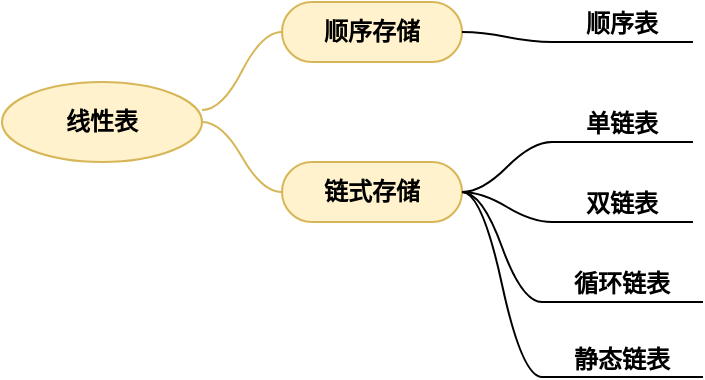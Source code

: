 <mxfile>
    <diagram id="kMa_WC7F1ZU2odlEcjns" name="Page-1">
        <mxGraphModel dx="375" dy="539" grid="1" gridSize="10" guides="1" tooltips="1" connect="1" arrows="1" fold="1" page="1" pageScale="1" pageWidth="850" pageHeight="1100" math="0" shadow="0">
            <root>
                <mxCell id="0"/>
                <mxCell id="1" parent="0"/>
                <mxCell id="4" value="线性表" style="ellipse;whiteSpace=wrap;html=1;align=center;newEdgeStyle={&quot;edgeStyle&quot;:&quot;entityRelationEdgeStyle&quot;,&quot;startArrow&quot;:&quot;none&quot;,&quot;endArrow&quot;:&quot;none&quot;,&quot;segment&quot;:10,&quot;curved&quot;:1};treeFolding=1;treeMoving=1;rounded=1;fillColor=#fff2cc;strokeColor=#d6b656;fontStyle=1" vertex="1" parent="1">
                    <mxGeometry x="190" y="200" width="100" height="40" as="geometry"/>
                </mxCell>
                <mxCell id="5" value="顺序存储" style="whiteSpace=wrap;html=1;rounded=1;arcSize=50;align=center;verticalAlign=middle;strokeWidth=1;autosize=1;spacing=4;treeFolding=1;treeMoving=1;newEdgeStyle={&quot;edgeStyle&quot;:&quot;entityRelationEdgeStyle&quot;,&quot;startArrow&quot;:&quot;none&quot;,&quot;endArrow&quot;:&quot;none&quot;,&quot;segment&quot;:10,&quot;curved&quot;:1};fillColor=#fff2cc;strokeColor=#d6b656;fontStyle=1" vertex="1" parent="1">
                    <mxGeometry x="330" y="160" width="90" height="30" as="geometry"/>
                </mxCell>
                <mxCell id="6" value="" style="edgeStyle=entityRelationEdgeStyle;startArrow=none;endArrow=none;segment=10;curved=1;rounded=1;fontStyle=1;fillColor=#fff2cc;strokeColor=#d6b656;" edge="1" target="5" parent="1">
                    <mxGeometry relative="1" as="geometry">
                        <mxPoint x="290" y="214" as="sourcePoint"/>
                    </mxGeometry>
                </mxCell>
                <mxCell id="8" value="链式存储" style="whiteSpace=wrap;html=1;rounded=1;arcSize=50;align=center;verticalAlign=middle;strokeWidth=1;autosize=1;spacing=4;treeFolding=1;treeMoving=1;newEdgeStyle={&quot;edgeStyle&quot;:&quot;entityRelationEdgeStyle&quot;,&quot;startArrow&quot;:&quot;none&quot;,&quot;endArrow&quot;:&quot;none&quot;,&quot;segment&quot;:10,&quot;curved&quot;:1};fillColor=#fff2cc;strokeColor=#d6b656;fontStyle=1" vertex="1" parent="1">
                    <mxGeometry x="330" y="240" width="90" height="30" as="geometry"/>
                </mxCell>
                <mxCell id="9" value="" style="edgeStyle=entityRelationEdgeStyle;startArrow=none;endArrow=none;segment=10;curved=1;rounded=1;exitX=1;exitY=0.5;exitDx=0;exitDy=0;fontStyle=1;fillColor=#fff2cc;strokeColor=#d6b656;" edge="1" target="8" parent="1" source="4">
                    <mxGeometry relative="1" as="geometry">
                        <mxPoint x="290" y="236" as="sourcePoint"/>
                    </mxGeometry>
                </mxCell>
                <mxCell id="10" value="&lt;span&gt;顺序表&lt;/span&gt;" style="whiteSpace=wrap;html=1;shape=partialRectangle;top=0;left=0;bottom=1;right=0;points=[[0,1],[1,1]];fillColor=none;align=center;verticalAlign=bottom;routingCenterY=0.5;snapToPoint=1;recursiveResize=0;autosize=1;treeFolding=1;treeMoving=1;newEdgeStyle={&quot;edgeStyle&quot;:&quot;entityRelationEdgeStyle&quot;,&quot;startArrow&quot;:&quot;none&quot;,&quot;endArrow&quot;:&quot;none&quot;,&quot;segment&quot;:10,&quot;curved&quot;:1};rounded=1;fontStyle=1" vertex="1" parent="1">
                    <mxGeometry x="465" y="160" width="70" height="20" as="geometry"/>
                </mxCell>
                <mxCell id="11" value="" style="edgeStyle=entityRelationEdgeStyle;startArrow=none;endArrow=none;segment=10;curved=1;rounded=1;exitX=1;exitY=0.5;exitDx=0;exitDy=0;fontStyle=1" edge="1" target="10" parent="1" source="5">
                    <mxGeometry relative="1" as="geometry">
                        <mxPoint x="420" y="210" as="sourcePoint"/>
                    </mxGeometry>
                </mxCell>
                <mxCell id="13" value="单链表" style="whiteSpace=wrap;html=1;shape=partialRectangle;top=0;left=0;bottom=1;right=0;points=[[0,1],[1,1]];fillColor=none;align=center;verticalAlign=bottom;routingCenterY=0.5;snapToPoint=1;recursiveResize=0;autosize=1;treeFolding=1;treeMoving=1;newEdgeStyle={&quot;edgeStyle&quot;:&quot;entityRelationEdgeStyle&quot;,&quot;startArrow&quot;:&quot;none&quot;,&quot;endArrow&quot;:&quot;none&quot;,&quot;segment&quot;:10,&quot;curved&quot;:1};rounded=1;fontStyle=1" vertex="1" parent="1">
                    <mxGeometry x="465" y="210" width="70" height="20" as="geometry"/>
                </mxCell>
                <mxCell id="14" value="" style="edgeStyle=entityRelationEdgeStyle;startArrow=none;endArrow=none;segment=10;curved=1;rounded=1;fontStyle=1;exitX=1;exitY=0.5;exitDx=0;exitDy=0;" edge="1" target="13" parent="1" source="8">
                    <mxGeometry relative="1" as="geometry">
                        <mxPoint x="420" y="248" as="sourcePoint"/>
                    </mxGeometry>
                </mxCell>
                <mxCell id="16" value="双链表" style="whiteSpace=wrap;html=1;shape=partialRectangle;top=0;left=0;bottom=1;right=0;points=[[0,1],[1,1]];fillColor=none;align=center;verticalAlign=bottom;routingCenterY=0.5;snapToPoint=1;recursiveResize=0;autosize=1;treeFolding=1;treeMoving=1;newEdgeStyle={&quot;edgeStyle&quot;:&quot;entityRelationEdgeStyle&quot;,&quot;startArrow&quot;:&quot;none&quot;,&quot;endArrow&quot;:&quot;none&quot;,&quot;segment&quot;:10,&quot;curved&quot;:1};rounded=1;fontStyle=1" vertex="1" parent="1">
                    <mxGeometry x="465" y="250" width="70" height="20" as="geometry"/>
                </mxCell>
                <mxCell id="17" value="" style="edgeStyle=entityRelationEdgeStyle;startArrow=none;endArrow=none;segment=10;curved=1;rounded=1;exitX=1;exitY=0.5;exitDx=0;exitDy=0;fontStyle=1" edge="1" target="16" parent="1" source="8">
                    <mxGeometry relative="1" as="geometry">
                        <mxPoint x="410" y="320" as="sourcePoint"/>
                    </mxGeometry>
                </mxCell>
                <mxCell id="18" value="循环链表" style="whiteSpace=wrap;html=1;shape=partialRectangle;top=0;left=0;bottom=1;right=0;points=[[0,1],[1,1]];fillColor=none;align=center;verticalAlign=bottom;routingCenterY=0.5;snapToPoint=1;recursiveResize=0;autosize=1;treeFolding=1;treeMoving=1;newEdgeStyle={&quot;edgeStyle&quot;:&quot;entityRelationEdgeStyle&quot;,&quot;startArrow&quot;:&quot;none&quot;,&quot;endArrow&quot;:&quot;none&quot;,&quot;segment&quot;:10,&quot;curved&quot;:1};rounded=1;fontStyle=1" vertex="1" parent="1">
                    <mxGeometry x="460" y="290" width="80" height="20" as="geometry"/>
                </mxCell>
                <mxCell id="19" value="" style="edgeStyle=entityRelationEdgeStyle;startArrow=none;endArrow=none;segment=10;curved=1;rounded=1;fontStyle=1" edge="1" target="18" parent="1">
                    <mxGeometry relative="1" as="geometry">
                        <mxPoint x="420" y="255" as="sourcePoint"/>
                    </mxGeometry>
                </mxCell>
                <mxCell id="20" value="静态链表" style="whiteSpace=wrap;html=1;shape=partialRectangle;top=0;left=0;bottom=1;right=0;points=[[0,1],[1,1]];fillColor=none;align=center;verticalAlign=bottom;routingCenterY=0.5;snapToPoint=1;recursiveResize=0;autosize=1;treeFolding=1;treeMoving=1;newEdgeStyle={&quot;edgeStyle&quot;:&quot;entityRelationEdgeStyle&quot;,&quot;startArrow&quot;:&quot;none&quot;,&quot;endArrow&quot;:&quot;none&quot;,&quot;segment&quot;:10,&quot;curved&quot;:1};rounded=1;fontStyle=1" vertex="1" parent="1">
                    <mxGeometry x="460" y="327.5" width="80" height="20" as="geometry"/>
                </mxCell>
                <mxCell id="21" value="" style="edgeStyle=entityRelationEdgeStyle;startArrow=none;endArrow=none;segment=10;curved=1;rounded=1;fontStyle=1;exitX=1;exitY=0.5;exitDx=0;exitDy=0;" edge="1" target="20" parent="1" source="8">
                    <mxGeometry relative="1" as="geometry">
                        <mxPoint x="420" y="260" as="sourcePoint"/>
                    </mxGeometry>
                </mxCell>
            </root>
        </mxGraphModel>
    </diagram>
</mxfile>
